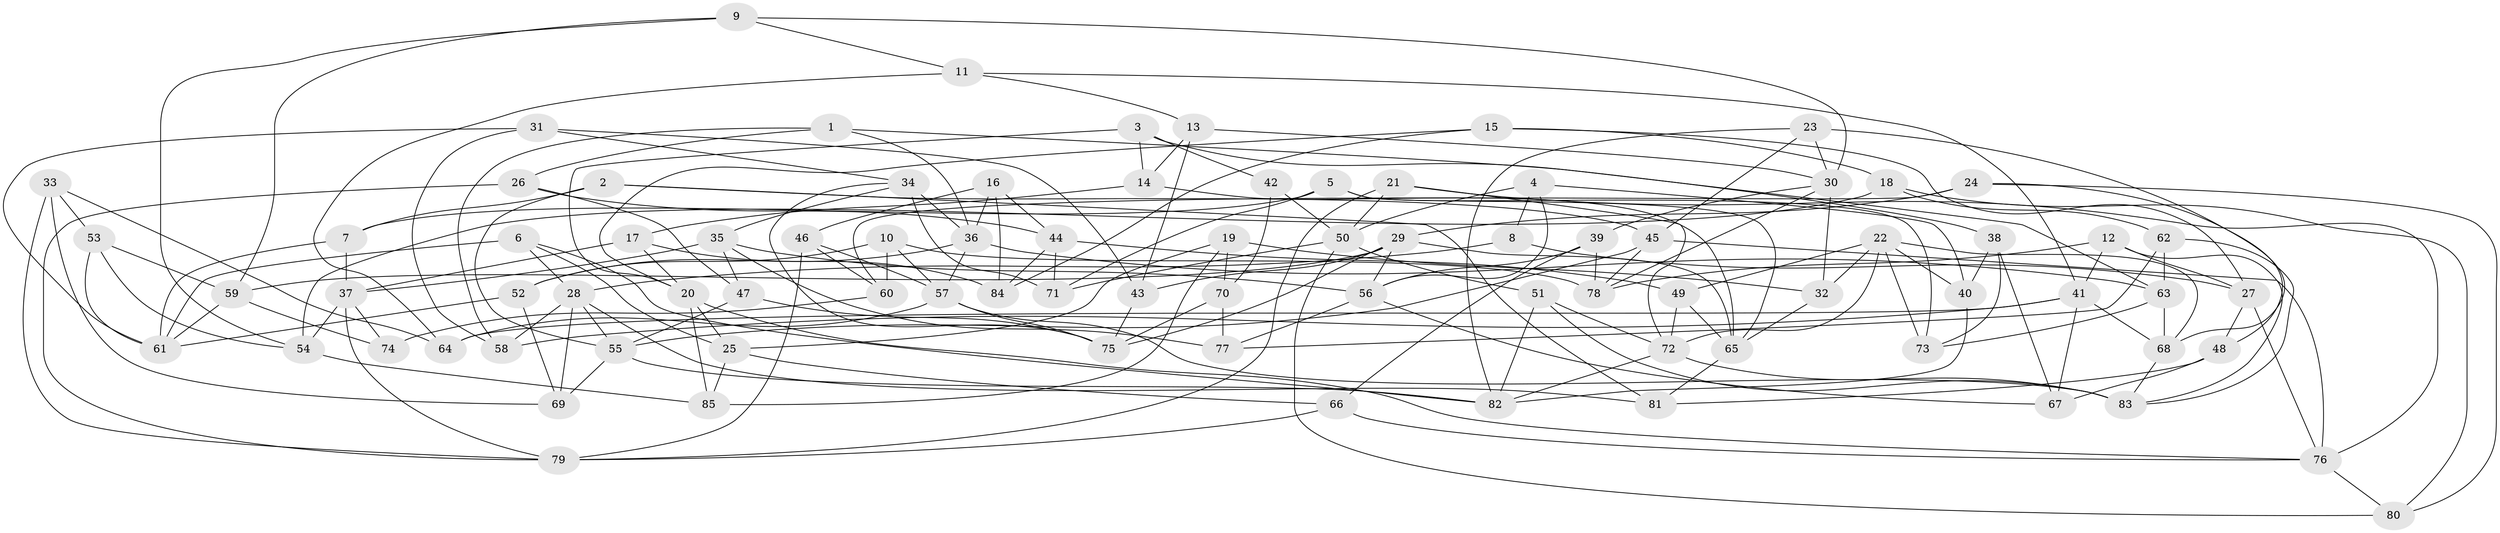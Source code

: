 // original degree distribution, {4: 1.0}
// Generated by graph-tools (version 1.1) at 2025/38/03/04/25 23:38:05]
// undirected, 85 vertices, 194 edges
graph export_dot {
  node [color=gray90,style=filled];
  1;
  2;
  3;
  4;
  5;
  6;
  7;
  8;
  9;
  10;
  11;
  12;
  13;
  14;
  15;
  16;
  17;
  18;
  19;
  20;
  21;
  22;
  23;
  24;
  25;
  26;
  27;
  28;
  29;
  30;
  31;
  32;
  33;
  34;
  35;
  36;
  37;
  38;
  39;
  40;
  41;
  42;
  43;
  44;
  45;
  46;
  47;
  48;
  49;
  50;
  51;
  52;
  53;
  54;
  55;
  56;
  57;
  58;
  59;
  60;
  61;
  62;
  63;
  64;
  65;
  66;
  67;
  68;
  69;
  70;
  71;
  72;
  73;
  74;
  75;
  76;
  77;
  78;
  79;
  80;
  81;
  82;
  83;
  84;
  85;
  1 -- 26 [weight=1.0];
  1 -- 36 [weight=1.0];
  1 -- 58 [weight=1.0];
  1 -- 63 [weight=1.0];
  2 -- 7 [weight=1.0];
  2 -- 45 [weight=1.0];
  2 -- 55 [weight=1.0];
  2 -- 81 [weight=1.0];
  3 -- 14 [weight=1.0];
  3 -- 20 [weight=1.0];
  3 -- 38 [weight=1.0];
  3 -- 42 [weight=1.0];
  4 -- 8 [weight=1.0];
  4 -- 40 [weight=1.0];
  4 -- 50 [weight=1.0];
  4 -- 56 [weight=1.0];
  5 -- 7 [weight=1.0];
  5 -- 65 [weight=1.0];
  5 -- 71 [weight=1.0];
  5 -- 73 [weight=1.0];
  6 -- 25 [weight=1.0];
  6 -- 28 [weight=1.0];
  6 -- 61 [weight=1.0];
  6 -- 82 [weight=1.0];
  7 -- 37 [weight=1.0];
  7 -- 61 [weight=1.0];
  8 -- 27 [weight=2.0];
  8 -- 28 [weight=1.0];
  9 -- 11 [weight=1.0];
  9 -- 30 [weight=1.0];
  9 -- 54 [weight=1.0];
  9 -- 59 [weight=1.0];
  10 -- 52 [weight=1.0];
  10 -- 57 [weight=1.0];
  10 -- 60 [weight=1.0];
  10 -- 78 [weight=1.0];
  11 -- 13 [weight=1.0];
  11 -- 41 [weight=1.0];
  11 -- 64 [weight=1.0];
  12 -- 27 [weight=1.0];
  12 -- 41 [weight=1.0];
  12 -- 78 [weight=1.0];
  12 -- 83 [weight=1.0];
  13 -- 14 [weight=1.0];
  13 -- 30 [weight=1.0];
  13 -- 43 [weight=1.0];
  14 -- 17 [weight=1.0];
  14 -- 65 [weight=1.0];
  15 -- 18 [weight=1.0];
  15 -- 20 [weight=1.0];
  15 -- 27 [weight=1.0];
  15 -- 84 [weight=1.0];
  16 -- 36 [weight=1.0];
  16 -- 44 [weight=1.0];
  16 -- 46 [weight=1.0];
  16 -- 84 [weight=1.0];
  17 -- 20 [weight=1.0];
  17 -- 37 [weight=1.0];
  17 -- 84 [weight=1.0];
  18 -- 54 [weight=1.0];
  18 -- 62 [weight=1.0];
  18 -- 80 [weight=1.0];
  19 -- 25 [weight=1.0];
  19 -- 32 [weight=1.0];
  19 -- 70 [weight=1.0];
  19 -- 85 [weight=1.0];
  20 -- 25 [weight=1.0];
  20 -- 76 [weight=1.0];
  20 -- 85 [weight=1.0];
  21 -- 50 [weight=1.0];
  21 -- 72 [weight=1.0];
  21 -- 76 [weight=1.0];
  21 -- 79 [weight=1.0];
  22 -- 32 [weight=1.0];
  22 -- 40 [weight=1.0];
  22 -- 49 [weight=1.0];
  22 -- 68 [weight=1.0];
  22 -- 72 [weight=1.0];
  22 -- 73 [weight=1.0];
  23 -- 30 [weight=1.0];
  23 -- 45 [weight=1.0];
  23 -- 68 [weight=1.0];
  23 -- 82 [weight=1.0];
  24 -- 29 [weight=1.0];
  24 -- 48 [weight=1.0];
  24 -- 60 [weight=1.0];
  24 -- 80 [weight=1.0];
  25 -- 66 [weight=1.0];
  25 -- 85 [weight=2.0];
  26 -- 44 [weight=1.0];
  26 -- 47 [weight=1.0];
  26 -- 79 [weight=1.0];
  27 -- 48 [weight=1.0];
  27 -- 76 [weight=1.0];
  28 -- 55 [weight=1.0];
  28 -- 58 [weight=1.0];
  28 -- 69 [weight=1.0];
  28 -- 81 [weight=1.0];
  29 -- 43 [weight=1.0];
  29 -- 56 [weight=1.0];
  29 -- 59 [weight=1.0];
  29 -- 65 [weight=1.0];
  29 -- 75 [weight=1.0];
  30 -- 32 [weight=1.0];
  30 -- 39 [weight=1.0];
  30 -- 78 [weight=1.0];
  31 -- 34 [weight=1.0];
  31 -- 43 [weight=1.0];
  31 -- 58 [weight=1.0];
  31 -- 61 [weight=1.0];
  32 -- 65 [weight=1.0];
  33 -- 53 [weight=1.0];
  33 -- 64 [weight=1.0];
  33 -- 69 [weight=1.0];
  33 -- 79 [weight=1.0];
  34 -- 35 [weight=1.0];
  34 -- 36 [weight=1.0];
  34 -- 71 [weight=2.0];
  34 -- 75 [weight=1.0];
  35 -- 37 [weight=1.0];
  35 -- 47 [weight=1.0];
  35 -- 56 [weight=1.0];
  35 -- 77 [weight=2.0];
  36 -- 52 [weight=1.0];
  36 -- 57 [weight=1.0];
  36 -- 63 [weight=1.0];
  37 -- 54 [weight=1.0];
  37 -- 74 [weight=1.0];
  37 -- 79 [weight=1.0];
  38 -- 40 [weight=1.0];
  38 -- 67 [weight=1.0];
  38 -- 73 [weight=1.0];
  39 -- 56 [weight=1.0];
  39 -- 66 [weight=1.0];
  39 -- 78 [weight=1.0];
  40 -- 82 [weight=1.0];
  41 -- 58 [weight=1.0];
  41 -- 64 [weight=1.0];
  41 -- 67 [weight=1.0];
  41 -- 68 [weight=1.0];
  42 -- 50 [weight=1.0];
  42 -- 70 [weight=2.0];
  43 -- 75 [weight=1.0];
  44 -- 49 [weight=1.0];
  44 -- 71 [weight=2.0];
  44 -- 84 [weight=1.0];
  45 -- 55 [weight=1.0];
  45 -- 76 [weight=1.0];
  45 -- 78 [weight=2.0];
  46 -- 57 [weight=1.0];
  46 -- 60 [weight=1.0];
  46 -- 79 [weight=1.0];
  47 -- 55 [weight=1.0];
  47 -- 75 [weight=1.0];
  48 -- 67 [weight=1.0];
  48 -- 81 [weight=1.0];
  49 -- 65 [weight=1.0];
  49 -- 72 [weight=1.0];
  50 -- 51 [weight=1.0];
  50 -- 71 [weight=1.0];
  50 -- 80 [weight=1.0];
  51 -- 72 [weight=1.0];
  51 -- 82 [weight=1.0];
  51 -- 83 [weight=1.0];
  52 -- 61 [weight=1.0];
  52 -- 69 [weight=1.0];
  53 -- 54 [weight=1.0];
  53 -- 59 [weight=1.0];
  53 -- 61 [weight=1.0];
  54 -- 85 [weight=2.0];
  55 -- 69 [weight=1.0];
  55 -- 82 [weight=1.0];
  56 -- 67 [weight=1.0];
  56 -- 77 [weight=1.0];
  57 -- 64 [weight=1.0];
  57 -- 75 [weight=1.0];
  57 -- 83 [weight=1.0];
  59 -- 61 [weight=1.0];
  59 -- 74 [weight=2.0];
  60 -- 74 [weight=1.0];
  62 -- 63 [weight=1.0];
  62 -- 77 [weight=1.0];
  62 -- 83 [weight=1.0];
  63 -- 68 [weight=2.0];
  63 -- 73 [weight=1.0];
  65 -- 81 [weight=1.0];
  66 -- 76 [weight=1.0];
  66 -- 79 [weight=1.0];
  68 -- 83 [weight=1.0];
  70 -- 75 [weight=1.0];
  70 -- 77 [weight=2.0];
  72 -- 82 [weight=1.0];
  72 -- 83 [weight=1.0];
  76 -- 80 [weight=1.0];
}
